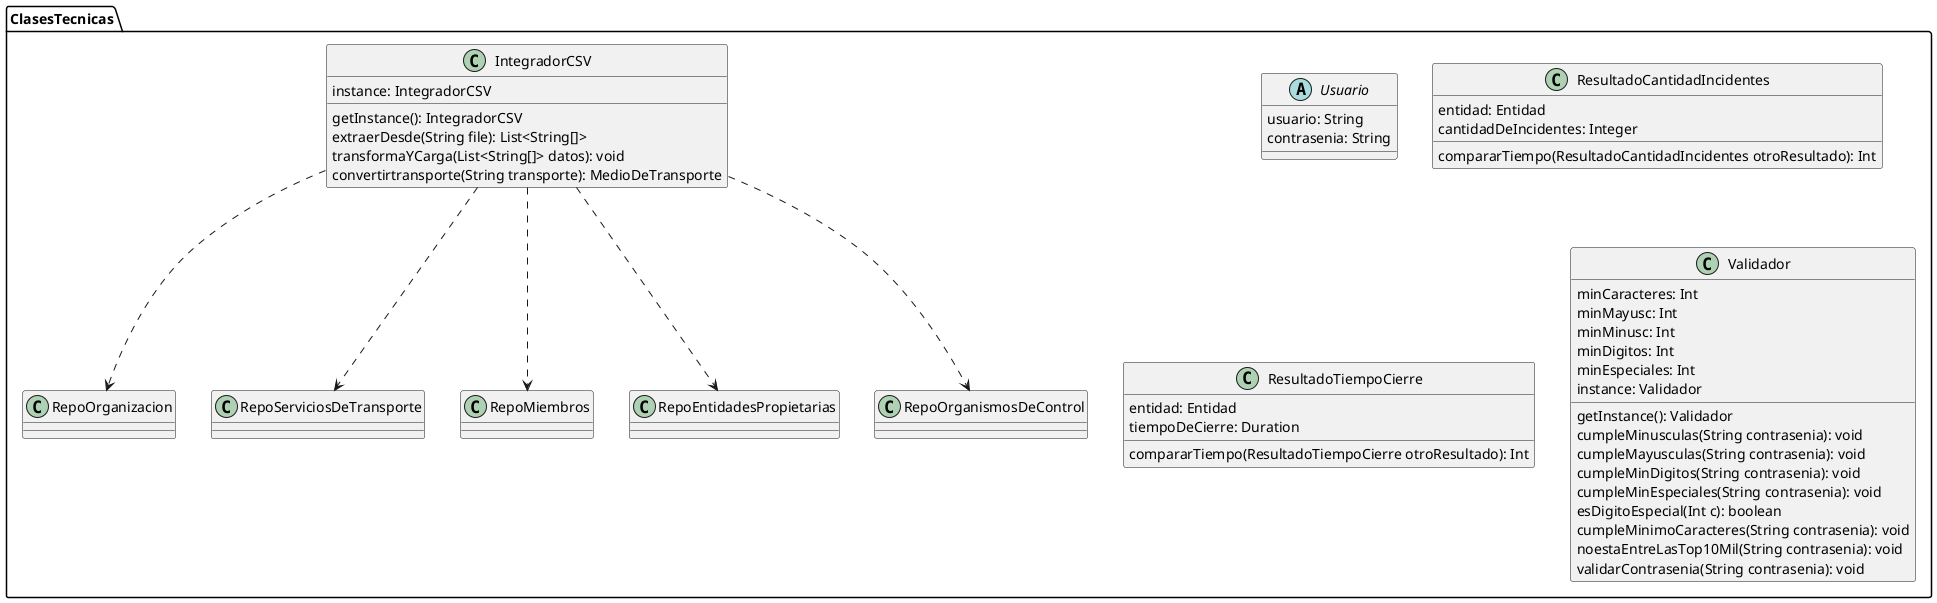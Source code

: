 @startuml
'https://plantuml.com/class-diagram

package ClasesTecnicas{
    abstract class Usuario{
        usuario: String
        contrasenia: String
    }

    class ResultadoCantidadIncidentes{
        entidad: Entidad
        cantidadDeIncidentes: Integer

        compararTiempo(ResultadoCantidadIncidentes otroResultado): Int
    }

    class ResultadoTiempoCierre{
        entidad: Entidad
        tiempoDeCierre: Duration

        compararTiempo(ResultadoTiempoCierre otroResultado): Int
    }

    class Validador{
        minCaracteres: Int
        minMayusc: Int
        minMinusc: Int
        minDigitos: Int
        minEspeciales: Int
        instance: Validador

        getInstance(): Validador
        cumpleMinusculas(String contrasenia): void
        cumpleMayusculas(String contrasenia): void
        cumpleMinDigitos(String contrasenia): void
        cumpleMinEspeciales(String contrasenia): void
        esDigitoEspecial(Int c): boolean
        cumpleMinimoCaracteres(String contrasenia): void
        noestaEntreLasTop10Mil(String contrasenia): void
        validarContrasenia(String contrasenia): void
    }

      class IntegradorCSV{
            instance: IntegradorCSV
            getInstance(): IntegradorCSV
            extraerDesde(String file): List<String[]>
            transformaYCarga(List<String[]> datos): void
            convertirtransporte(String transporte): MedioDeTransporte
        }

      class "RepoOrganizacion" as CopiaRepoOrg{
      }
      class "RepoServiciosDeTransporte" as CopiaRepoTransporte{
      }
      class "RepoMiembros" as CopiaRepoMiembros{
      }
      class "RepoEntidadesPropietarias" as CopiaRepoEntidadesPropietarias{
      }
      class "RepoOrganismosDeControl" as CopiaRepoOrganismosDeControl{
      }

    IntegradorCSV ..> CopiaRepoOrg
    IntegradorCSV ..> CopiaRepoTransporte
    IntegradorCSV ..> CopiaRepoMiembros
    IntegradorCSV ..> CopiaRepoEntidadesPropietarias
    IntegradorCSV ..> CopiaRepoOrganismosDeControl

}

@enduml